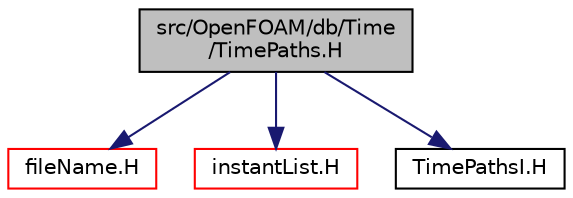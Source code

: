 digraph "src/OpenFOAM/db/Time/TimePaths.H"
{
  bgcolor="transparent";
  edge [fontname="Helvetica",fontsize="10",labelfontname="Helvetica",labelfontsize="10"];
  node [fontname="Helvetica",fontsize="10",shape=record];
  Node1 [label="src/OpenFOAM/db/Time\l/TimePaths.H",height=0.2,width=0.4,color="black", fillcolor="grey75", style="filled" fontcolor="black"];
  Node1 -> Node2 [color="midnightblue",fontsize="10",style="solid",fontname="Helvetica"];
  Node2 [label="fileName.H",height=0.2,width=0.4,color="red",URL="$fileName_8H.html"];
  Node1 -> Node3 [color="midnightblue",fontsize="10",style="solid",fontname="Helvetica"];
  Node3 [label="instantList.H",height=0.2,width=0.4,color="red",URL="$instantList_8H.html"];
  Node1 -> Node4 [color="midnightblue",fontsize="10",style="solid",fontname="Helvetica"];
  Node4 [label="TimePathsI.H",height=0.2,width=0.4,color="black",URL="$TimePathsI_8H.html"];
}
